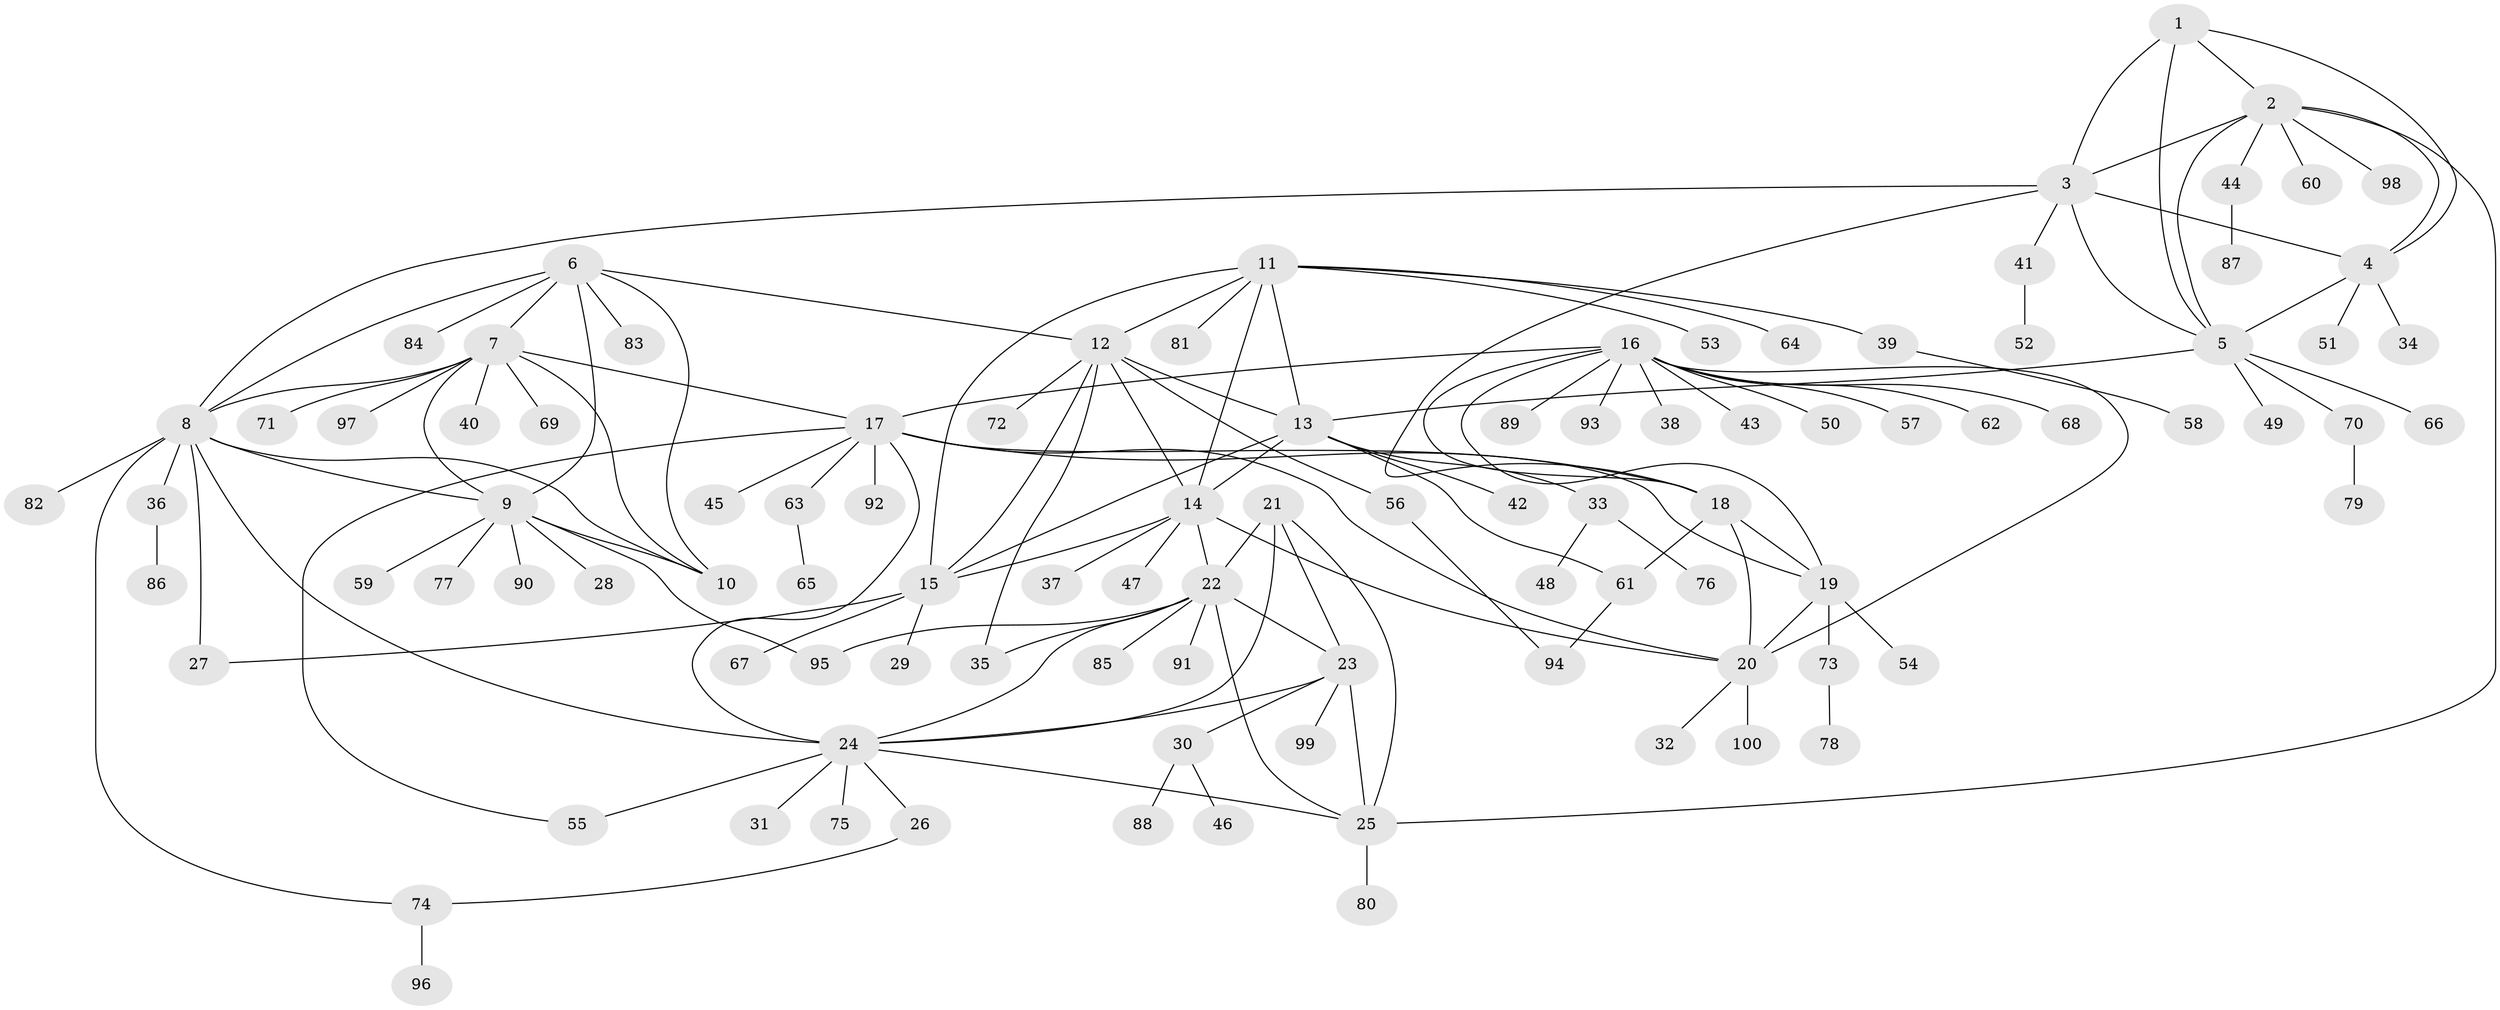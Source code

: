 // Generated by graph-tools (version 1.1) at 2025/26/03/09/25 03:26:46]
// undirected, 100 vertices, 142 edges
graph export_dot {
graph [start="1"]
  node [color=gray90,style=filled];
  1;
  2;
  3;
  4;
  5;
  6;
  7;
  8;
  9;
  10;
  11;
  12;
  13;
  14;
  15;
  16;
  17;
  18;
  19;
  20;
  21;
  22;
  23;
  24;
  25;
  26;
  27;
  28;
  29;
  30;
  31;
  32;
  33;
  34;
  35;
  36;
  37;
  38;
  39;
  40;
  41;
  42;
  43;
  44;
  45;
  46;
  47;
  48;
  49;
  50;
  51;
  52;
  53;
  54;
  55;
  56;
  57;
  58;
  59;
  60;
  61;
  62;
  63;
  64;
  65;
  66;
  67;
  68;
  69;
  70;
  71;
  72;
  73;
  74;
  75;
  76;
  77;
  78;
  79;
  80;
  81;
  82;
  83;
  84;
  85;
  86;
  87;
  88;
  89;
  90;
  91;
  92;
  93;
  94;
  95;
  96;
  97;
  98;
  99;
  100;
  1 -- 2;
  1 -- 3;
  1 -- 4;
  1 -- 5;
  2 -- 3;
  2 -- 4;
  2 -- 5;
  2 -- 25;
  2 -- 44;
  2 -- 60;
  2 -- 98;
  3 -- 4;
  3 -- 5;
  3 -- 8;
  3 -- 18;
  3 -- 41;
  4 -- 5;
  4 -- 34;
  4 -- 51;
  5 -- 13;
  5 -- 49;
  5 -- 66;
  5 -- 70;
  6 -- 7;
  6 -- 8;
  6 -- 9;
  6 -- 10;
  6 -- 12;
  6 -- 83;
  6 -- 84;
  7 -- 8;
  7 -- 9;
  7 -- 10;
  7 -- 17;
  7 -- 40;
  7 -- 69;
  7 -- 71;
  7 -- 97;
  8 -- 9;
  8 -- 10;
  8 -- 24;
  8 -- 27;
  8 -- 36;
  8 -- 74;
  8 -- 82;
  9 -- 10;
  9 -- 28;
  9 -- 59;
  9 -- 77;
  9 -- 90;
  9 -- 95;
  11 -- 12;
  11 -- 13;
  11 -- 14;
  11 -- 15;
  11 -- 39;
  11 -- 53;
  11 -- 64;
  11 -- 81;
  12 -- 13;
  12 -- 14;
  12 -- 15;
  12 -- 35;
  12 -- 56;
  12 -- 72;
  13 -- 14;
  13 -- 15;
  13 -- 33;
  13 -- 42;
  13 -- 61;
  14 -- 15;
  14 -- 20;
  14 -- 22;
  14 -- 37;
  14 -- 47;
  15 -- 27;
  15 -- 29;
  15 -- 67;
  16 -- 17;
  16 -- 18;
  16 -- 19;
  16 -- 20;
  16 -- 38;
  16 -- 43;
  16 -- 50;
  16 -- 57;
  16 -- 62;
  16 -- 68;
  16 -- 89;
  16 -- 93;
  17 -- 18;
  17 -- 19;
  17 -- 20;
  17 -- 24;
  17 -- 45;
  17 -- 55;
  17 -- 63;
  17 -- 92;
  18 -- 19;
  18 -- 20;
  18 -- 61;
  19 -- 20;
  19 -- 54;
  19 -- 73;
  20 -- 32;
  20 -- 100;
  21 -- 22;
  21 -- 23;
  21 -- 24;
  21 -- 25;
  22 -- 23;
  22 -- 24;
  22 -- 25;
  22 -- 35;
  22 -- 85;
  22 -- 91;
  22 -- 95;
  23 -- 24;
  23 -- 25;
  23 -- 30;
  23 -- 99;
  24 -- 25;
  24 -- 26;
  24 -- 31;
  24 -- 55;
  24 -- 75;
  25 -- 80;
  26 -- 74;
  30 -- 46;
  30 -- 88;
  33 -- 48;
  33 -- 76;
  36 -- 86;
  39 -- 58;
  41 -- 52;
  44 -- 87;
  56 -- 94;
  61 -- 94;
  63 -- 65;
  70 -- 79;
  73 -- 78;
  74 -- 96;
}
